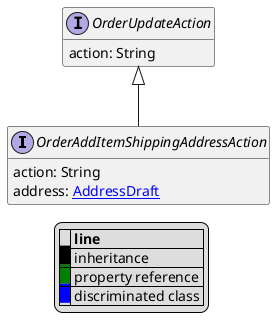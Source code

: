 @startuml

hide empty fields
hide empty methods
legend
|= |= line |
|<back:black>   </back>| inheritance |
|<back:green>   </back>| property reference |
|<back:blue>   </back>| discriminated class |
endlegend
interface OrderAddItemShippingAddressAction [[OrderAddItemShippingAddressAction.svg]] extends OrderUpdateAction {
    action: String
    address: [[AddressDraft.svg AddressDraft]]
}
interface OrderUpdateAction [[OrderUpdateAction.svg]]  {
    action: String
}





@enduml
